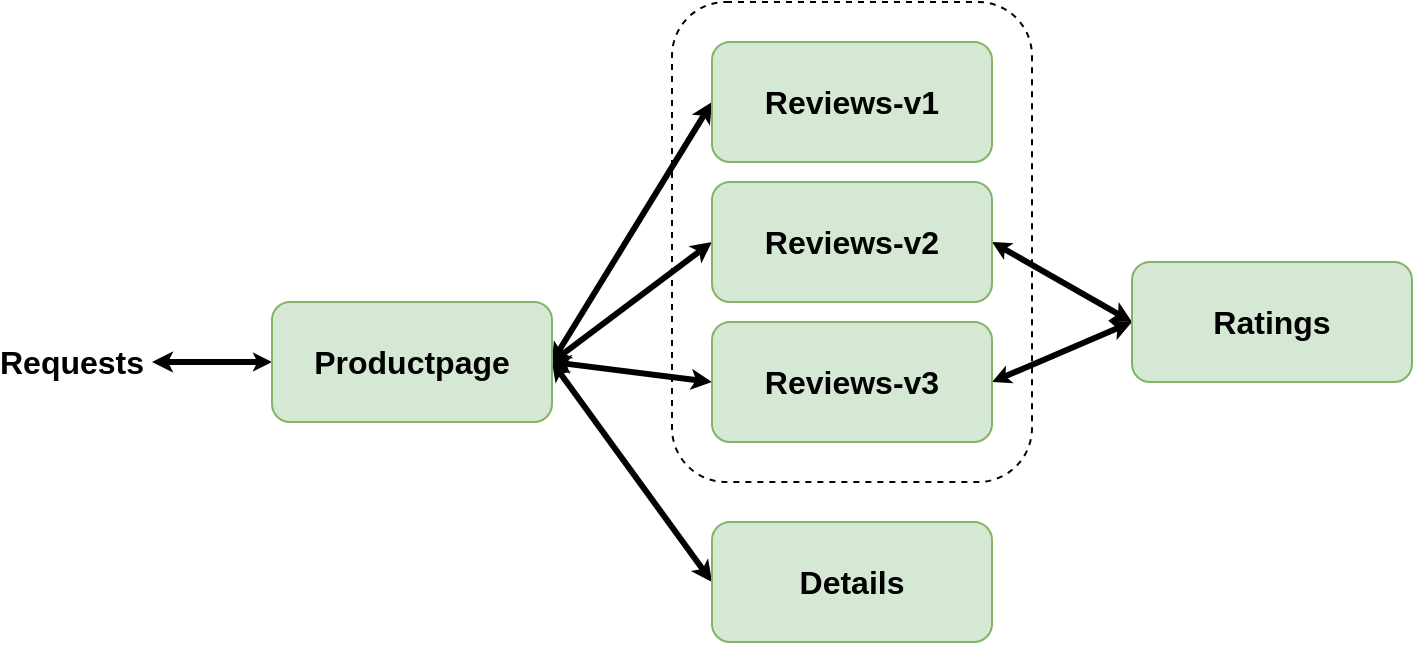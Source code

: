 <mxfile version="17.2.1" type="device" pages="6"><diagram id="OtrtBFL0BLAn8lTi4rnD" name="Bookinfo Arch"><mxGraphModel dx="946" dy="997" grid="1" gridSize="10" guides="1" tooltips="1" connect="1" arrows="1" fold="1" page="1" pageScale="1" pageWidth="850" pageHeight="1100" math="0" shadow="0"><root><mxCell id="0"/><mxCell id="1" parent="0"/><mxCell id="bR_3spcYichMWW3NPnP_-14" value="" style="rounded=1;whiteSpace=wrap;html=1;fontSize=16;dashed=1;" parent="1" vertex="1"><mxGeometry x="440" y="260" width="180" height="240" as="geometry"/></mxCell><mxCell id="bR_3spcYichMWW3NPnP_-8" style="rounded=0;orthogonalLoop=1;jettySize=auto;html=1;exitX=1;exitY=0.5;exitDx=0;exitDy=0;entryX=0;entryY=0.5;entryDx=0;entryDy=0;fontSize=16;startArrow=classic;startFill=1;strokeWidth=3;startSize=0;endSize=1;" parent="1" source="bR_3spcYichMWW3NPnP_-1" target="bR_3spcYichMWW3NPnP_-2" edge="1"><mxGeometry relative="1" as="geometry"/></mxCell><mxCell id="bR_3spcYichMWW3NPnP_-9" style="edgeStyle=none;rounded=0;orthogonalLoop=1;jettySize=auto;html=1;exitX=1;exitY=0.5;exitDx=0;exitDy=0;entryX=0;entryY=0.5;entryDx=0;entryDy=0;fontSize=16;startArrow=classic;startFill=1;startSize=0;endSize=1;strokeWidth=3;" parent="1" source="bR_3spcYichMWW3NPnP_-1" target="bR_3spcYichMWW3NPnP_-3" edge="1"><mxGeometry relative="1" as="geometry"/></mxCell><mxCell id="bR_3spcYichMWW3NPnP_-10" style="edgeStyle=none;rounded=0;orthogonalLoop=1;jettySize=auto;html=1;exitX=1;exitY=0.5;exitDx=0;exitDy=0;entryX=0;entryY=0.5;entryDx=0;entryDy=0;fontSize=16;startArrow=classic;startFill=1;startSize=0;endSize=1;strokeWidth=3;" parent="1" source="bR_3spcYichMWW3NPnP_-1" target="bR_3spcYichMWW3NPnP_-4" edge="1"><mxGeometry relative="1" as="geometry"/></mxCell><mxCell id="bR_3spcYichMWW3NPnP_-11" style="edgeStyle=none;rounded=0;orthogonalLoop=1;jettySize=auto;html=1;exitX=1;exitY=0.5;exitDx=0;exitDy=0;entryX=0;entryY=0.5;entryDx=0;entryDy=0;fontSize=16;startArrow=classic;startFill=1;startSize=0;endSize=1;strokeWidth=3;" parent="1" source="bR_3spcYichMWW3NPnP_-1" target="bR_3spcYichMWW3NPnP_-5" edge="1"><mxGeometry relative="1" as="geometry"/></mxCell><mxCell id="bR_3spcYichMWW3NPnP_-15" style="edgeStyle=none;rounded=0;orthogonalLoop=1;jettySize=auto;html=1;exitX=0;exitY=0.5;exitDx=0;exitDy=0;fontSize=16;startArrow=classic;startFill=1;startSize=0;endSize=1;strokeWidth=3;" parent="1" source="bR_3spcYichMWW3NPnP_-1" edge="1"><mxGeometry relative="1" as="geometry"><mxPoint x="180" y="440" as="targetPoint"/></mxGeometry></mxCell><mxCell id="bR_3spcYichMWW3NPnP_-1" value="&lt;font style=&quot;font-size: 16px&quot;&gt;&lt;b&gt;Productpage&lt;/b&gt;&lt;/font&gt;" style="rounded=1;whiteSpace=wrap;html=1;fillColor=#d5e8d4;strokeColor=#82b366;" parent="1" vertex="1"><mxGeometry x="240" y="410" width="140" height="60" as="geometry"/></mxCell><mxCell id="bR_3spcYichMWW3NPnP_-2" value="&lt;font style=&quot;font-size: 16px&quot;&gt;&lt;b&gt;Reviews-v1&lt;/b&gt;&lt;/font&gt;" style="rounded=1;whiteSpace=wrap;html=1;fillColor=#d5e8d4;strokeColor=#82b366;" parent="1" vertex="1"><mxGeometry x="460" y="280" width="140" height="60" as="geometry"/></mxCell><mxCell id="bR_3spcYichMWW3NPnP_-12" style="edgeStyle=none;rounded=0;orthogonalLoop=1;jettySize=auto;html=1;exitX=1;exitY=0.5;exitDx=0;exitDy=0;entryX=0;entryY=0.5;entryDx=0;entryDy=0;fontSize=16;startArrow=classic;startFill=1;startSize=0;endSize=1;strokeWidth=3;" parent="1" source="bR_3spcYichMWW3NPnP_-3" target="bR_3spcYichMWW3NPnP_-7" edge="1"><mxGeometry relative="1" as="geometry"/></mxCell><mxCell id="bR_3spcYichMWW3NPnP_-3" value="&lt;font style=&quot;font-size: 16px&quot;&gt;&lt;b&gt;Reviews-v2&lt;/b&gt;&lt;/font&gt;" style="rounded=1;whiteSpace=wrap;html=1;fillColor=#d5e8d4;strokeColor=#82b366;" parent="1" vertex="1"><mxGeometry x="460" y="350" width="140" height="60" as="geometry"/></mxCell><mxCell id="bR_3spcYichMWW3NPnP_-13" style="edgeStyle=none;rounded=0;orthogonalLoop=1;jettySize=auto;html=1;exitX=1;exitY=0.5;exitDx=0;exitDy=0;entryX=0;entryY=0.5;entryDx=0;entryDy=0;fontSize=16;startArrow=classic;startFill=1;startSize=0;endSize=1;strokeWidth=3;" parent="1" source="bR_3spcYichMWW3NPnP_-4" target="bR_3spcYichMWW3NPnP_-7" edge="1"><mxGeometry relative="1" as="geometry"/></mxCell><mxCell id="bR_3spcYichMWW3NPnP_-4" value="&lt;font style=&quot;font-size: 16px&quot;&gt;&lt;b&gt;Reviews-v3&lt;/b&gt;&lt;/font&gt;" style="rounded=1;whiteSpace=wrap;html=1;fillColor=#d5e8d4;strokeColor=#82b366;" parent="1" vertex="1"><mxGeometry x="460" y="420" width="140" height="60" as="geometry"/></mxCell><mxCell id="bR_3spcYichMWW3NPnP_-5" value="&lt;font style=&quot;font-size: 16px&quot;&gt;&lt;b&gt;Details&lt;/b&gt;&lt;/font&gt;" style="rounded=1;whiteSpace=wrap;html=1;fillColor=#d5e8d4;strokeColor=#82b366;" parent="1" vertex="1"><mxGeometry x="460" y="520" width="140" height="60" as="geometry"/></mxCell><mxCell id="bR_3spcYichMWW3NPnP_-7" value="&lt;font style=&quot;font-size: 16px&quot;&gt;&lt;b&gt;Ratings&lt;/b&gt;&lt;/font&gt;" style="rounded=1;whiteSpace=wrap;html=1;fillColor=#d5e8d4;strokeColor=#82b366;" parent="1" vertex="1"><mxGeometry x="670" y="390" width="140" height="60" as="geometry"/></mxCell><mxCell id="bR_3spcYichMWW3NPnP_-16" value="&lt;b&gt;Requests&lt;/b&gt;" style="text;html=1;strokeColor=none;fillColor=none;align=center;verticalAlign=middle;whiteSpace=wrap;rounded=0;dashed=1;fontSize=16;" parent="1" vertex="1"><mxGeometry x="110" y="425" width="60" height="30" as="geometry"/></mxCell></root></mxGraphModel></diagram><diagram id="dsQ16a6ZtKH3pAN8Z5j3" name="Request Routing1"><mxGraphModel dx="947" dy="741" grid="1" gridSize="10" guides="1" tooltips="1" connect="1" arrows="1" fold="1" page="1" pageScale="1" pageWidth="850" pageHeight="1100" math="0" shadow="0"><root><mxCell id="0"/><mxCell id="1" parent="0"/><mxCell id="SImWTYolAFyhe41kmRBd-8" style="edgeStyle=orthogonalEdgeStyle;rounded=0;orthogonalLoop=1;jettySize=auto;html=1;exitX=0.5;exitY=1;exitDx=0;exitDy=0;entryX=0.5;entryY=0;entryDx=0;entryDy=0;fontSize=15;strokeWidth=3;" edge="1" parent="1" source="SImWTYolAFyhe41kmRBd-1" target="SImWTYolAFyhe41kmRBd-3"><mxGeometry relative="1" as="geometry"/></mxCell><mxCell id="SImWTYolAFyhe41kmRBd-1" value="&lt;span style=&quot;font-size: 16px&quot;&gt;&lt;b&gt;VirtualService&lt;/b&gt;&lt;br&gt;if Host: review&lt;br&gt;goto Subset: v1&lt;br&gt;&lt;/span&gt;" style="rounded=1;whiteSpace=wrap;html=1;fillColor=#d5e8d4;strokeColor=#82b366;" vertex="1" parent="1"><mxGeometry x="365" y="210" width="165" height="70" as="geometry"/></mxCell><mxCell id="SImWTYolAFyhe41kmRBd-7" style="edgeStyle=orthogonalEdgeStyle;rounded=0;orthogonalLoop=1;jettySize=auto;html=1;exitX=1;exitY=0.5;exitDx=0;exitDy=0;fontSize=15;strokeWidth=3;" edge="1" parent="1" source="SImWTYolAFyhe41kmRBd-2"><mxGeometry relative="1" as="geometry"><mxPoint x="360" y="245" as="targetPoint"/></mxGeometry></mxCell><mxCell id="SImWTYolAFyhe41kmRBd-2" value="&lt;b&gt;Client&lt;/b&gt;" style="text;html=1;strokeColor=none;fillColor=none;align=center;verticalAlign=middle;whiteSpace=wrap;rounded=0;fontSize=16;" vertex="1" parent="1"><mxGeometry x="180" y="230" width="60" height="30" as="geometry"/></mxCell><mxCell id="SImWTYolAFyhe41kmRBd-9" style="rounded=0;orthogonalLoop=1;jettySize=auto;html=1;exitX=0.5;exitY=1;exitDx=0;exitDy=0;fontSize=15;strokeWidth=3;entryX=0.5;entryY=0;entryDx=0;entryDy=0;" edge="1" parent="1" source="SImWTYolAFyhe41kmRBd-3" target="SImWTYolAFyhe41kmRBd-4"><mxGeometry relative="1" as="geometry"/></mxCell><mxCell id="SImWTYolAFyhe41kmRBd-10" style="edgeStyle=none;rounded=0;orthogonalLoop=1;jettySize=auto;html=1;exitX=0.5;exitY=1;exitDx=0;exitDy=0;entryX=0.5;entryY=0;entryDx=0;entryDy=0;fontSize=15;strokeWidth=3;" edge="1" parent="1" source="SImWTYolAFyhe41kmRBd-3" target="SImWTYolAFyhe41kmRBd-5"><mxGeometry relative="1" as="geometry"/></mxCell><mxCell id="SImWTYolAFyhe41kmRBd-11" style="edgeStyle=none;rounded=0;orthogonalLoop=1;jettySize=auto;html=1;exitX=0.5;exitY=1;exitDx=0;exitDy=0;entryX=0.5;entryY=0;entryDx=0;entryDy=0;fontSize=15;strokeWidth=3;" edge="1" parent="1" source="SImWTYolAFyhe41kmRBd-3" target="SImWTYolAFyhe41kmRBd-6"><mxGeometry relative="1" as="geometry"/></mxCell><mxCell id="SImWTYolAFyhe41kmRBd-3" value="&lt;span style=&quot;font-size: 15px&quot;&gt;&lt;b&gt;DestinationRule&lt;/b&gt;&lt;br&gt;if Subset: v*&lt;br&gt;goto version v*&lt;br&gt;&lt;/span&gt;" style="rounded=1;whiteSpace=wrap;html=1;fontSize=16;fillColor=#d5e8d4;strokeColor=#82b366;" vertex="1" parent="1"><mxGeometry x="367.5" y="320" width="160" height="80" as="geometry"/></mxCell><mxCell id="SImWTYolAFyhe41kmRBd-4" value="&lt;span style=&quot;font-size: 15px&quot;&gt;&lt;b&gt;Deployment/Service&lt;br&gt;label: version: v1&lt;br&gt;&lt;/b&gt;&lt;/span&gt;" style="rounded=1;whiteSpace=wrap;html=1;fontSize=16;fillColor=#d5e8d4;strokeColor=#82b366;" vertex="1" parent="1"><mxGeometry x="180" y="450" width="155" height="60" as="geometry"/></mxCell><mxCell id="SImWTYolAFyhe41kmRBd-5" value="&lt;b style=&quot;font-size: 15px&quot;&gt;Deployment/Service&lt;/b&gt;&lt;span style=&quot;font-size: 15px&quot;&gt;&lt;b&gt;&lt;br&gt;label: version: v2&lt;br&gt;&lt;/b&gt;&lt;/span&gt;" style="rounded=1;whiteSpace=wrap;html=1;fontSize=16;fillColor=#d5e8d4;strokeColor=#82b366;" vertex="1" parent="1"><mxGeometry x="370" y="450" width="155" height="60" as="geometry"/></mxCell><mxCell id="SImWTYolAFyhe41kmRBd-6" value="&lt;b style=&quot;font-size: 15px&quot;&gt;Deployment/Service&lt;/b&gt;&lt;span style=&quot;font-size: 15px&quot;&gt;&lt;b&gt;&lt;br&gt;label: version: v2&lt;br&gt;&lt;/b&gt;&lt;/span&gt;" style="rounded=1;whiteSpace=wrap;html=1;fontSize=16;fillColor=#d5e8d4;strokeColor=#82b366;" vertex="1" parent="1"><mxGeometry x="570" y="450" width="155" height="60" as="geometry"/></mxCell></root></mxGraphModel></diagram><diagram name="Request Routing 2" id="lo5mWZUexDfJT4J8npvO"><mxGraphModel dx="947" dy="741" grid="1" gridSize="10" guides="1" tooltips="1" connect="1" arrows="1" fold="1" page="1" pageScale="1" pageWidth="850" pageHeight="1100" math="0" shadow="0"><root><mxCell id="0"/><mxCell id="1" parent="0"/><mxCell id="2" style="edgeStyle=orthogonalEdgeStyle;rounded=0;orthogonalLoop=1;jettySize=auto;html=1;exitX=0.5;exitY=1;exitDx=0;exitDy=0;entryX=0.5;entryY=0;entryDx=0;entryDy=0;fontSize=15;strokeWidth=3;" edge="1" parent="1" source="3" target="9"><mxGeometry relative="1" as="geometry"/></mxCell><mxCell id="3" value="&lt;span style=&quot;font-size: 16px&quot;&gt;&lt;b&gt;VirtualService&lt;/b&gt;&lt;br&gt;if Host: review&lt;br&gt;if user==&quot;jason&quot;&lt;br&gt;goto Subset: v2&lt;br&gt;else:&lt;br&gt;goto Subset: v1&lt;br&gt;&lt;/span&gt;" style="rounded=1;whiteSpace=wrap;html=1;fillColor=#d5e8d4;strokeColor=#82b366;" vertex="1" parent="1"><mxGeometry x="365" y="150" width="165" height="130" as="geometry"/></mxCell><mxCell id="4" style="edgeStyle=orthogonalEdgeStyle;rounded=0;orthogonalLoop=1;jettySize=auto;html=1;exitX=1;exitY=0.5;exitDx=0;exitDy=0;fontSize=15;strokeWidth=3;" edge="1" parent="1" source="5"><mxGeometry relative="1" as="geometry"><mxPoint x="360" y="245" as="targetPoint"/></mxGeometry></mxCell><mxCell id="5" value="&lt;b&gt;Client&lt;/b&gt;" style="text;html=1;strokeColor=none;fillColor=none;align=center;verticalAlign=middle;whiteSpace=wrap;rounded=0;fontSize=16;" vertex="1" parent="1"><mxGeometry x="180" y="230" width="60" height="30" as="geometry"/></mxCell><mxCell id="6" style="rounded=0;orthogonalLoop=1;jettySize=auto;html=1;exitX=0.5;exitY=1;exitDx=0;exitDy=0;fontSize=15;strokeWidth=3;entryX=0.5;entryY=0;entryDx=0;entryDy=0;" edge="1" parent="1" source="9" target="10"><mxGeometry relative="1" as="geometry"/></mxCell><mxCell id="7" style="edgeStyle=none;rounded=0;orthogonalLoop=1;jettySize=auto;html=1;exitX=0.5;exitY=1;exitDx=0;exitDy=0;entryX=0.5;entryY=0;entryDx=0;entryDy=0;fontSize=15;strokeWidth=3;" edge="1" parent="1" source="9" target="11"><mxGeometry relative="1" as="geometry"/></mxCell><mxCell id="8" style="edgeStyle=none;rounded=0;orthogonalLoop=1;jettySize=auto;html=1;exitX=0.5;exitY=1;exitDx=0;exitDy=0;entryX=0.5;entryY=0;entryDx=0;entryDy=0;fontSize=15;strokeWidth=3;" edge="1" parent="1" source="9" target="12"><mxGeometry relative="1" as="geometry"/></mxCell><mxCell id="9" value="&lt;span style=&quot;font-size: 15px&quot;&gt;&lt;b&gt;DestinationRule&lt;/b&gt;&lt;br&gt;if Subset: v*&lt;br&gt;goto version v*&lt;br&gt;&lt;/span&gt;" style="rounded=1;whiteSpace=wrap;html=1;fontSize=16;fillColor=#d5e8d4;strokeColor=#82b366;" vertex="1" parent="1"><mxGeometry x="367.5" y="320" width="160" height="80" as="geometry"/></mxCell><mxCell id="10" value="&lt;span style=&quot;font-size: 15px&quot;&gt;&lt;b&gt;Deployment/Service&lt;br&gt;label: version: v1&lt;br&gt;&lt;/b&gt;&lt;/span&gt;" style="rounded=1;whiteSpace=wrap;html=1;fontSize=16;fillColor=#d5e8d4;strokeColor=#82b366;" vertex="1" parent="1"><mxGeometry x="180" y="450" width="155" height="60" as="geometry"/></mxCell><mxCell id="11" value="&lt;b style=&quot;font-size: 15px&quot;&gt;Deployment/Service&lt;/b&gt;&lt;span style=&quot;font-size: 15px&quot;&gt;&lt;b&gt;&lt;br&gt;label: version: v2&lt;br&gt;&lt;/b&gt;&lt;/span&gt;" style="rounded=1;whiteSpace=wrap;html=1;fontSize=16;fillColor=#d5e8d4;strokeColor=#82b366;" vertex="1" parent="1"><mxGeometry x="370" y="450" width="155" height="60" as="geometry"/></mxCell><mxCell id="12" value="&lt;b style=&quot;font-size: 15px&quot;&gt;Deployment/Service&lt;/b&gt;&lt;span style=&quot;font-size: 15px&quot;&gt;&lt;b&gt;&lt;br&gt;label: version: v2&lt;br&gt;&lt;/b&gt;&lt;/span&gt;" style="rounded=1;whiteSpace=wrap;html=1;fontSize=16;fillColor=#d5e8d4;strokeColor=#82b366;" vertex="1" parent="1"><mxGeometry x="570" y="450" width="155" height="60" as="geometry"/></mxCell></root></mxGraphModel></diagram><diagram name="Traffic Shifting" id="tdLt6ZBOerV8Bu41H9g1"><mxGraphModel dx="947" dy="741" grid="1" gridSize="10" guides="1" tooltips="1" connect="1" arrows="1" fold="1" page="1" pageScale="1" pageWidth="850" pageHeight="1100" math="0" shadow="0"><root><mxCell id="0"/><mxCell id="1" parent="0"/><mxCell id="2" style="edgeStyle=orthogonalEdgeStyle;rounded=0;orthogonalLoop=1;jettySize=auto;html=1;exitX=0.5;exitY=1;exitDx=0;exitDy=0;entryX=0.5;entryY=0;entryDx=0;entryDy=0;fontSize=15;strokeWidth=3;" edge="1" parent="1" source="3" target="9"><mxGeometry relative="1" as="geometry"/></mxCell><mxCell id="3" value="&lt;span style=&quot;font-size: 16px&quot;&gt;&lt;b&gt;VirtualService&lt;/b&gt;&lt;br&gt;if Host: review&lt;br&gt;Subset: v2&lt;br&gt;Weight: 50%&lt;br&gt;Subset: v2&lt;br&gt;Weight: 50%&lt;br&gt;&lt;/span&gt;" style="rounded=1;whiteSpace=wrap;html=1;fillColor=#d5e8d4;strokeColor=#82b366;" vertex="1" parent="1"><mxGeometry x="365" y="150" width="165" height="130" as="geometry"/></mxCell><mxCell id="4" style="edgeStyle=orthogonalEdgeStyle;rounded=0;orthogonalLoop=1;jettySize=auto;html=1;exitX=1;exitY=0.5;exitDx=0;exitDy=0;fontSize=15;strokeWidth=3;" edge="1" parent="1" source="5"><mxGeometry relative="1" as="geometry"><mxPoint x="360" y="245" as="targetPoint"/></mxGeometry></mxCell><mxCell id="5" value="&lt;b&gt;Client&lt;/b&gt;" style="text;html=1;strokeColor=none;fillColor=none;align=center;verticalAlign=middle;whiteSpace=wrap;rounded=0;fontSize=16;" vertex="1" parent="1"><mxGeometry x="180" y="230" width="60" height="30" as="geometry"/></mxCell><mxCell id="6" style="rounded=0;orthogonalLoop=1;jettySize=auto;html=1;exitX=0.5;exitY=1;exitDx=0;exitDy=0;fontSize=15;strokeWidth=3;entryX=0.5;entryY=0;entryDx=0;entryDy=0;" edge="1" parent="1" source="9" target="10"><mxGeometry relative="1" as="geometry"/></mxCell><mxCell id="j9UKkwI73_TuBILaMm0n-13" value="50%" style="edgeLabel;html=1;align=center;verticalAlign=middle;resizable=0;points=[];fontSize=15;" vertex="1" connectable="0" parent="6"><mxGeometry x="-0.1" y="-3" relative="1" as="geometry"><mxPoint as="offset"/></mxGeometry></mxCell><mxCell id="7" style="edgeStyle=none;rounded=0;orthogonalLoop=1;jettySize=auto;html=1;exitX=0.5;exitY=1;exitDx=0;exitDy=0;entryX=0.5;entryY=0;entryDx=0;entryDy=0;fontSize=15;strokeWidth=3;" edge="1" parent="1" source="9" target="11"><mxGeometry relative="1" as="geometry"/></mxCell><mxCell id="j9UKkwI73_TuBILaMm0n-14" value="50%" style="edgeLabel;html=1;align=center;verticalAlign=middle;resizable=0;points=[];fontSize=15;" vertex="1" connectable="0" parent="7"><mxGeometry x="0.006" relative="1" as="geometry"><mxPoint as="offset"/></mxGeometry></mxCell><mxCell id="9" value="&lt;span style=&quot;font-size: 15px&quot;&gt;&lt;b&gt;DestinationRule&lt;/b&gt;&lt;br&gt;if Subset: v*&lt;br&gt;goto version v*&lt;br&gt;&lt;/span&gt;" style="rounded=1;whiteSpace=wrap;html=1;fontSize=16;fillColor=#d5e8d4;strokeColor=#82b366;" vertex="1" parent="1"><mxGeometry x="367.5" y="320" width="160" height="80" as="geometry"/></mxCell><mxCell id="10" value="&lt;span style=&quot;font-size: 15px&quot;&gt;&lt;b&gt;Deployment/Service&lt;br&gt;label: version: v1&lt;br&gt;&lt;/b&gt;&lt;/span&gt;" style="rounded=1;whiteSpace=wrap;html=1;fontSize=16;fillColor=#d5e8d4;strokeColor=#82b366;" vertex="1" parent="1"><mxGeometry x="240" y="450" width="155" height="60" as="geometry"/></mxCell><mxCell id="11" value="&lt;b style=&quot;font-size: 15px&quot;&gt;Deployment/Service&lt;/b&gt;&lt;span style=&quot;font-size: 15px&quot;&gt;&lt;b&gt;&lt;br&gt;label: version: v2&lt;br&gt;&lt;/b&gt;&lt;/span&gt;" style="rounded=1;whiteSpace=wrap;html=1;fontSize=16;fillColor=#d5e8d4;strokeColor=#82b366;" vertex="1" parent="1"><mxGeometry x="510" y="450" width="155" height="60" as="geometry"/></mxCell></root></mxGraphModel></diagram><diagram id="COx6jF1uvADutAgNG43P" name="Page-3"><mxGraphModel dx="946" dy="997" grid="1" gridSize="10" guides="1" tooltips="1" connect="1" arrows="1" fold="1" page="1" pageScale="1" pageWidth="850" pageHeight="1100" math="0" shadow="0"><root><mxCell id="0"/><mxCell id="1" parent="0"/><mxCell id="iNkO7KfgJGu6OnzU3fjj-1" value="&lt;b&gt;VirtualService&lt;/b&gt;" style="rounded=1;whiteSpace=wrap;html=1;fontSize=15;fillColor=#d5e8d4;strokeColor=#82b366;" parent="1" vertex="1"><mxGeometry x="350" y="200" width="120" height="60" as="geometry"/></mxCell><mxCell id="iNkO7KfgJGu6OnzU3fjj-2" value="&lt;b&gt;DestinationRule&lt;/b&gt;" style="rounded=1;whiteSpace=wrap;html=1;fontSize=15;fillColor=#d5e8d4;strokeColor=#82b366;" parent="1" vertex="1"><mxGeometry x="350" y="320" width="120" height="60" as="geometry"/></mxCell><mxCell id="imzfSiqmX9tQhhCtnyRZ-2" value="&lt;b&gt;Service&lt;/b&gt;" style="rounded=1;whiteSpace=wrap;html=1;fontSize=15;fillColor=#d5e8d4;strokeColor=#82b366;" parent="1" vertex="1"><mxGeometry x="350" y="430" width="120" height="60" as="geometry"/></mxCell></root></mxGraphModel></diagram><diagram id="3_AKL_jIpmJTr9TQbuSv" name="envoy"><mxGraphModel dx="946" dy="997" grid="1" gridSize="10" guides="1" tooltips="1" connect="1" arrows="1" fold="1" page="1" pageScale="1" pageWidth="850" pageHeight="1100" math="0" shadow="0"><root><mxCell id="0"/><mxCell id="1" parent="0"/><mxCell id="qs1MgmlTnz3m_n1oJliL-1" value="&lt;b&gt;&lt;font style=&quot;font-size: 15px&quot;&gt;Envoy&lt;/font&gt;&lt;/b&gt;" style="rounded=1;whiteSpace=wrap;html=1;fillColor=#d5e8d4;strokeColor=#82b366;" vertex="1" parent="1"><mxGeometry x="280" y="470" width="100" height="50" as="geometry"/></mxCell><mxCell id="qs1MgmlTnz3m_n1oJliL-6" style="edgeStyle=orthogonalEdgeStyle;rounded=0;orthogonalLoop=1;jettySize=auto;html=1;exitX=0.5;exitY=1;exitDx=0;exitDy=0;entryX=0.5;entryY=0;entryDx=0;entryDy=0;fontSize=15;" edge="1" parent="1" source="qs1MgmlTnz3m_n1oJliL-2" target="qs1MgmlTnz3m_n1oJliL-1"><mxGeometry relative="1" as="geometry"/></mxCell><mxCell id="qs1MgmlTnz3m_n1oJliL-11" style="edgeStyle=none;rounded=0;orthogonalLoop=1;jettySize=auto;html=1;exitX=1;exitY=0.5;exitDx=0;exitDy=0;fontSize=15;" edge="1" parent="1" source="qs1MgmlTnz3m_n1oJliL-2" target="qs1MgmlTnz3m_n1oJliL-3"><mxGeometry relative="1" as="geometry"/></mxCell><mxCell id="qs1MgmlTnz3m_n1oJliL-2" value="&lt;b&gt;&lt;font style=&quot;font-size: 15px&quot;&gt;Pilot-agent&lt;/font&gt;&lt;/b&gt;" style="rounded=1;whiteSpace=wrap;html=1;fillColor=#d5e8d4;strokeColor=#82b366;" vertex="1" parent="1"><mxGeometry x="280" y="360" width="100" height="50" as="geometry"/></mxCell><mxCell id="qs1MgmlTnz3m_n1oJliL-7" style="rounded=0;orthogonalLoop=1;jettySize=auto;html=1;exitX=0;exitY=1;exitDx=0;exitDy=0;entryX=1;entryY=0;entryDx=0;entryDy=0;fontSize=15;" edge="1" parent="1" source="qs1MgmlTnz3m_n1oJliL-3" target="qs1MgmlTnz3m_n1oJliL-1"><mxGeometry relative="1" as="geometry"/></mxCell><mxCell id="qs1MgmlTnz3m_n1oJliL-3" value="&lt;b&gt;&lt;font style=&quot;font-size: 15px&quot;&gt;envoy-rev0.json&lt;/font&gt;&lt;/b&gt;" style="rounded=1;whiteSpace=wrap;html=1;fillColor=#dae8fc;strokeColor=#6c8ebf;" vertex="1" parent="1"><mxGeometry x="490" y="360" width="100" height="50" as="geometry"/></mxCell><mxCell id="qs1MgmlTnz3m_n1oJliL-9" style="edgeStyle=none;rounded=0;orthogonalLoop=1;jettySize=auto;html=1;exitX=0;exitY=0.5;exitDx=0;exitDy=0;entryX=1;entryY=0.5;entryDx=0;entryDy=0;fontSize=15;" edge="1" parent="1" source="qs1MgmlTnz3m_n1oJliL-4" target="qs1MgmlTnz3m_n1oJliL-1"><mxGeometry relative="1" as="geometry"/></mxCell><mxCell id="qs1MgmlTnz3m_n1oJliL-4" value="&lt;b&gt;&lt;font style=&quot;font-size: 15px&quot;&gt;istiod&lt;/font&gt;&lt;/b&gt;" style="rounded=1;whiteSpace=wrap;html=1;fillColor=#f8cecc;strokeColor=#b85450;" vertex="1" parent="1"><mxGeometry x="490" y="470" width="100" height="50" as="geometry"/></mxCell><mxCell id="qs1MgmlTnz3m_n1oJliL-8" value="Bootstrap" style="text;html=1;strokeColor=none;fillColor=none;align=center;verticalAlign=middle;whiteSpace=wrap;rounded=0;fontSize=15;" vertex="1" parent="1"><mxGeometry x="340" y="420" width="60" height="30" as="geometry"/></mxCell><mxCell id="qs1MgmlTnz3m_n1oJliL-10" value="Dynamic&lt;br&gt;Configuration(xDS)" style="text;html=1;strokeColor=none;fillColor=none;align=center;verticalAlign=middle;whiteSpace=wrap;rounded=0;fontSize=15;" vertex="1" parent="1"><mxGeometry x="400" y="520" width="60" height="30" as="geometry"/></mxCell><mxCell id="qs1MgmlTnz3m_n1oJliL-12" value="Generate" style="text;html=1;strokeColor=none;fillColor=none;align=center;verticalAlign=middle;whiteSpace=wrap;rounded=0;fontSize=15;" vertex="1" parent="1"><mxGeometry x="400" y="350" width="60" height="30" as="geometry"/></mxCell></root></mxGraphModel></diagram></mxfile>